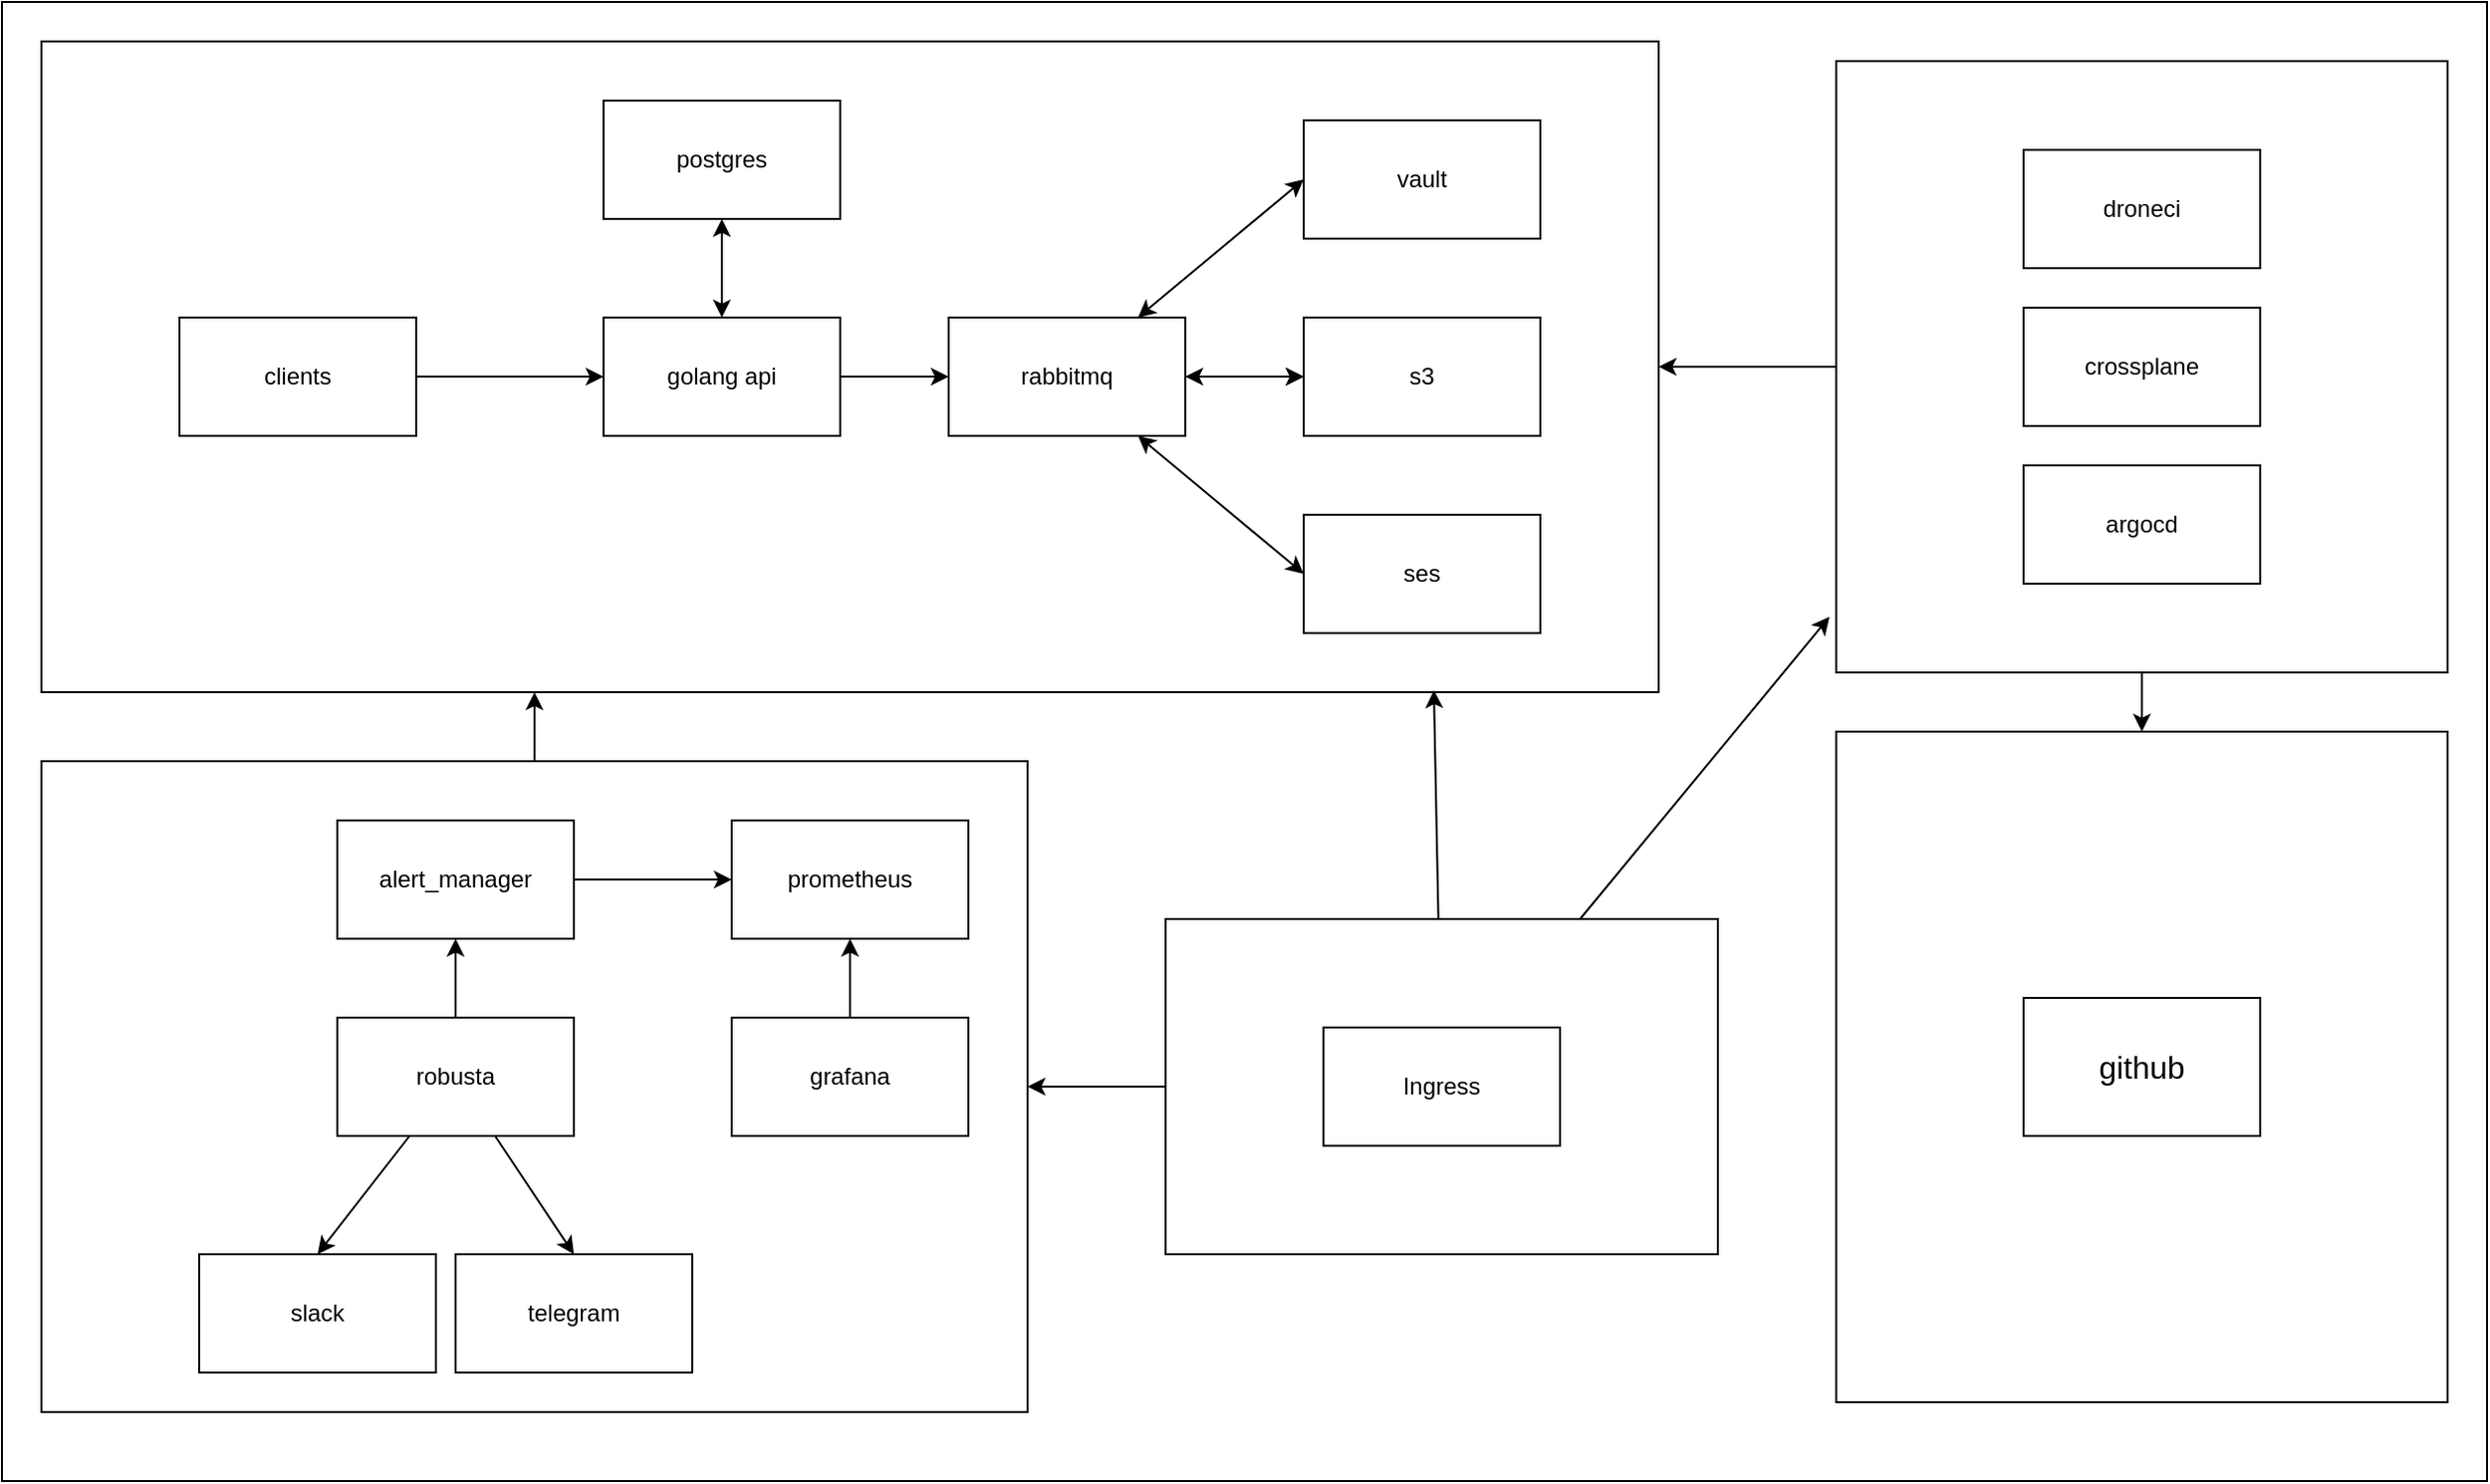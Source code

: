<mxfile>
    <diagram id="z-fvBeWGL1wa_IwkSlFi" name="Page-1">
        <mxGraphModel dx="1373" dy="1440" grid="1" gridSize="10" guides="1" tooltips="1" connect="1" arrows="1" fold="1" page="1" pageScale="1" pageWidth="850" pageHeight="1100" math="0" shadow="0">
            <root>
                <mxCell id="0"/>
                <mxCell id="1" parent="0"/>
                <mxCell id="47" value="" style="rounded=0;whiteSpace=wrap;html=1;" parent="1" vertex="1">
                    <mxGeometry x="210" y="175" width="1260" height="750" as="geometry"/>
                </mxCell>
                <mxCell id="65" style="edgeStyle=none;html=1;exitX=0.5;exitY=0;exitDx=0;exitDy=0;fontSize=16;startArrow=none;startFill=0;" parent="1" source="46" edge="1">
                    <mxGeometry relative="1" as="geometry">
                        <mxPoint x="480" y="525" as="targetPoint"/>
                    </mxGeometry>
                </mxCell>
                <mxCell id="46" value="" style="rounded=0;whiteSpace=wrap;html=1;" parent="1" vertex="1">
                    <mxGeometry x="230" y="560" width="500" height="330" as="geometry"/>
                </mxCell>
                <mxCell id="36" value="" style="rounded=0;whiteSpace=wrap;html=1;" parent="1" vertex="1">
                    <mxGeometry x="230" y="195" width="820" height="330" as="geometry"/>
                </mxCell>
                <mxCell id="19" style="edgeStyle=none;html=1;" parent="1" source="2" target="9" edge="1">
                    <mxGeometry relative="1" as="geometry"/>
                </mxCell>
                <mxCell id="21" value="" style="edgeStyle=none;html=1;startArrow=classic;startFill=1;" parent="1" source="2" target="20" edge="1">
                    <mxGeometry relative="1" as="geometry"/>
                </mxCell>
                <mxCell id="2" value="golang api" style="rounded=0;whiteSpace=wrap;html=1;" parent="1" vertex="1">
                    <mxGeometry x="515" y="335" width="120" height="60" as="geometry"/>
                </mxCell>
                <mxCell id="4" value="ses" style="rounded=0;whiteSpace=wrap;html=1;" parent="1" vertex="1">
                    <mxGeometry x="870" y="435" width="120" height="60" as="geometry"/>
                </mxCell>
                <mxCell id="13" style="edgeStyle=none;html=1;entryX=0;entryY=0.5;entryDx=0;entryDy=0;startArrow=classic;startFill=1;" parent="1" source="9" target="4" edge="1">
                    <mxGeometry relative="1" as="geometry"/>
                </mxCell>
                <mxCell id="31" value="" style="edgeStyle=none;html=1;" parent="1" source="9" target="30" edge="1">
                    <mxGeometry relative="1" as="geometry"/>
                </mxCell>
                <mxCell id="33" style="edgeStyle=none;html=1;entryX=0;entryY=0.5;entryDx=0;entryDy=0;startArrow=classic;startFill=1;" parent="1" source="9" target="32" edge="1">
                    <mxGeometry relative="1" as="geometry"/>
                </mxCell>
                <mxCell id="9" value="rabbitmq" style="rounded=0;whiteSpace=wrap;html=1;" parent="1" vertex="1">
                    <mxGeometry x="690" y="335" width="120" height="60" as="geometry"/>
                </mxCell>
                <mxCell id="18" style="edgeStyle=none;html=1;" parent="1" source="17" target="2" edge="1">
                    <mxGeometry relative="1" as="geometry"/>
                </mxCell>
                <mxCell id="17" value="clients" style="rounded=0;whiteSpace=wrap;html=1;" parent="1" vertex="1">
                    <mxGeometry x="300" y="335" width="120" height="60" as="geometry"/>
                </mxCell>
                <mxCell id="20" value="postgres" style="rounded=0;whiteSpace=wrap;html=1;" parent="1" vertex="1">
                    <mxGeometry x="515" y="225" width="120" height="60" as="geometry"/>
                </mxCell>
                <mxCell id="22" value="prometheus" style="rounded=0;whiteSpace=wrap;html=1;" parent="1" vertex="1">
                    <mxGeometry x="580" y="590" width="120" height="60" as="geometry"/>
                </mxCell>
                <mxCell id="27" style="edgeStyle=none;html=1;" parent="1" source="26" target="22" edge="1">
                    <mxGeometry relative="1" as="geometry"/>
                </mxCell>
                <mxCell id="26" value="grafana" style="rounded=0;whiteSpace=wrap;html=1;" parent="1" vertex="1">
                    <mxGeometry x="580" y="690" width="120" height="60" as="geometry"/>
                </mxCell>
                <mxCell id="35" value="" style="edgeStyle=none;html=1;startArrow=classic;startFill=1;" parent="1" source="30" target="9" edge="1">
                    <mxGeometry relative="1" as="geometry"/>
                </mxCell>
                <mxCell id="30" value="s3" style="rounded=0;whiteSpace=wrap;html=1;" parent="1" vertex="1">
                    <mxGeometry x="870" y="335" width="120" height="60" as="geometry"/>
                </mxCell>
                <mxCell id="32" value="vault" style="rounded=0;whiteSpace=wrap;html=1;" parent="1" vertex="1">
                    <mxGeometry x="870" y="235" width="120" height="60" as="geometry"/>
                </mxCell>
                <mxCell id="38" style="edgeStyle=none;html=1;entryX=0;entryY=0.5;entryDx=0;entryDy=0;startArrow=none;startFill=0;" parent="1" source="37" target="22" edge="1">
                    <mxGeometry relative="1" as="geometry">
                        <mxPoint x="540" y="595" as="targetPoint"/>
                    </mxGeometry>
                </mxCell>
                <mxCell id="37" value="alert_manager" style="rounded=0;whiteSpace=wrap;html=1;" parent="1" vertex="1">
                    <mxGeometry x="380" y="590" width="120" height="60" as="geometry"/>
                </mxCell>
                <mxCell id="40" style="edgeStyle=none;html=1;entryX=0.5;entryY=1;entryDx=0;entryDy=0;startArrow=none;startFill=0;" parent="1" source="39" target="37" edge="1">
                    <mxGeometry relative="1" as="geometry"/>
                </mxCell>
                <mxCell id="42" style="edgeStyle=none;html=1;entryX=0.5;entryY=0;entryDx=0;entryDy=0;startArrow=none;startFill=0;" parent="1" source="39" target="41" edge="1">
                    <mxGeometry relative="1" as="geometry"/>
                </mxCell>
                <mxCell id="44" style="edgeStyle=none;html=1;entryX=0.5;entryY=0;entryDx=0;entryDy=0;startArrow=none;startFill=0;" parent="1" source="39" target="43" edge="1">
                    <mxGeometry relative="1" as="geometry"/>
                </mxCell>
                <mxCell id="39" value="robusta" style="rounded=0;whiteSpace=wrap;html=1;" parent="1" vertex="1">
                    <mxGeometry x="380" y="690" width="120" height="60" as="geometry"/>
                </mxCell>
                <mxCell id="41" value="telegram" style="rounded=0;whiteSpace=wrap;html=1;" parent="1" vertex="1">
                    <mxGeometry x="440" y="810" width="120" height="60" as="geometry"/>
                </mxCell>
                <mxCell id="43" value="slack" style="rounded=0;whiteSpace=wrap;html=1;" parent="1" vertex="1">
                    <mxGeometry x="310" y="810" width="120" height="60" as="geometry"/>
                </mxCell>
                <mxCell id="63" style="edgeStyle=none;html=1;entryX=0.5;entryY=0;entryDx=0;entryDy=0;fontSize=16;startArrow=none;startFill=0;" parent="1" source="48" target="54" edge="1">
                    <mxGeometry relative="1" as="geometry"/>
                </mxCell>
                <mxCell id="48" value="" style="rounded=0;whiteSpace=wrap;html=1;" parent="1" vertex="1">
                    <mxGeometry x="1140" y="205" width="310" height="310" as="geometry"/>
                </mxCell>
                <mxCell id="50" value="argocd" style="rounded=0;whiteSpace=wrap;html=1;" parent="1" vertex="1">
                    <mxGeometry x="1235" y="410" width="120" height="60" as="geometry"/>
                </mxCell>
                <mxCell id="51" value="droneci" style="rounded=0;whiteSpace=wrap;html=1;" parent="1" vertex="1">
                    <mxGeometry x="1235" y="250" width="120" height="60" as="geometry"/>
                </mxCell>
                <mxCell id="62" style="edgeStyle=none;html=1;entryX=1;entryY=0.5;entryDx=0;entryDy=0;fontSize=16;startArrow=none;startFill=0;exitX=0;exitY=0.5;exitDx=0;exitDy=0;" parent="1" source="48" target="36" edge="1">
                    <mxGeometry relative="1" as="geometry"/>
                </mxCell>
                <mxCell id="53" value="crossplane" style="rounded=0;whiteSpace=wrap;html=1;" parent="1" vertex="1">
                    <mxGeometry x="1235" y="330" width="120" height="60" as="geometry"/>
                </mxCell>
                <mxCell id="54" value="" style="rounded=0;whiteSpace=wrap;html=1;" parent="1" vertex="1">
                    <mxGeometry x="1140" y="545" width="310" height="340" as="geometry"/>
                </mxCell>
                <mxCell id="55" value="&lt;font style=&quot;font-size: 16px&quot;&gt;github&lt;/font&gt;" style="rounded=0;whiteSpace=wrap;html=1;" parent="1" vertex="1">
                    <mxGeometry x="1235" y="680" width="120" height="70" as="geometry"/>
                </mxCell>
                <mxCell id="67" style="edgeStyle=none;html=1;entryX=1;entryY=0.5;entryDx=0;entryDy=0;fontSize=16;startArrow=none;startFill=0;" parent="1" source="66" target="46" edge="1">
                    <mxGeometry relative="1" as="geometry"/>
                </mxCell>
                <mxCell id="68" style="edgeStyle=none;html=1;fontSize=16;startArrow=none;startFill=0;entryX=0.861;entryY=0.997;entryDx=0;entryDy=0;entryPerimeter=0;" parent="1" source="66" target="36" edge="1">
                    <mxGeometry relative="1" as="geometry">
                        <mxPoint x="940" y="535" as="targetPoint"/>
                    </mxGeometry>
                </mxCell>
                <mxCell id="69" style="edgeStyle=none;html=1;entryX=-0.011;entryY=0.909;entryDx=0;entryDy=0;entryPerimeter=0;fontSize=16;startArrow=none;startFill=0;" parent="1" source="66" target="48" edge="1">
                    <mxGeometry relative="1" as="geometry"/>
                </mxCell>
                <mxCell id="66" value="" style="rounded=0;whiteSpace=wrap;html=1;" parent="1" vertex="1">
                    <mxGeometry x="800" y="640" width="280" height="170" as="geometry"/>
                </mxCell>
                <mxCell id="70" value="Ingress" style="rounded=0;whiteSpace=wrap;html=1;" parent="1" vertex="1">
                    <mxGeometry x="880" y="695" width="120" height="60" as="geometry"/>
                </mxCell>
            </root>
        </mxGraphModel>
    </diagram>
</mxfile>
